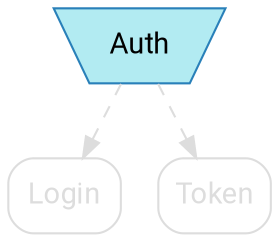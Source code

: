 digraph {
    bgcolor=transparent

    // Default theme
    node[shape="rectangle" style="rounded,filled" color="#dddddd" fontname="Segoe UI,Roboto,Helvetica,Arial,sans-serif" fillcolor="#ffffff" fontcolor="#dddddd"]
    edge [color="#dddddd" fontcolor="#dddddd"]

    // sum types
    auth[shape=invtrapezium, style=filled fillcolor="#b2ebf2"]

    // Lit nodes
    auth [color="#2980B9", fontcolor="#000000"]

    auth[label=Auth]

    login[label=Login]
    token[label=Token]

    auth -> token[style=dashed]
    auth -> login[style=dashed]
}
